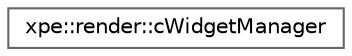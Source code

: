 digraph "Graphical Class Hierarchy"
{
 // LATEX_PDF_SIZE
  bgcolor="transparent";
  edge [fontname=Helvetica,fontsize=10,labelfontname=Helvetica,labelfontsize=10];
  node [fontname=Helvetica,fontsize=10,shape=box,height=0.2,width=0.4];
  rankdir="LR";
  Node0 [id="Node000000",label="xpe::render::cWidgetManager",height=0.2,width=0.4,color="grey40", fillcolor="white", style="filled",URL="$classxpe_1_1render_1_1c_widget_manager.html",tooltip=" "];
}
